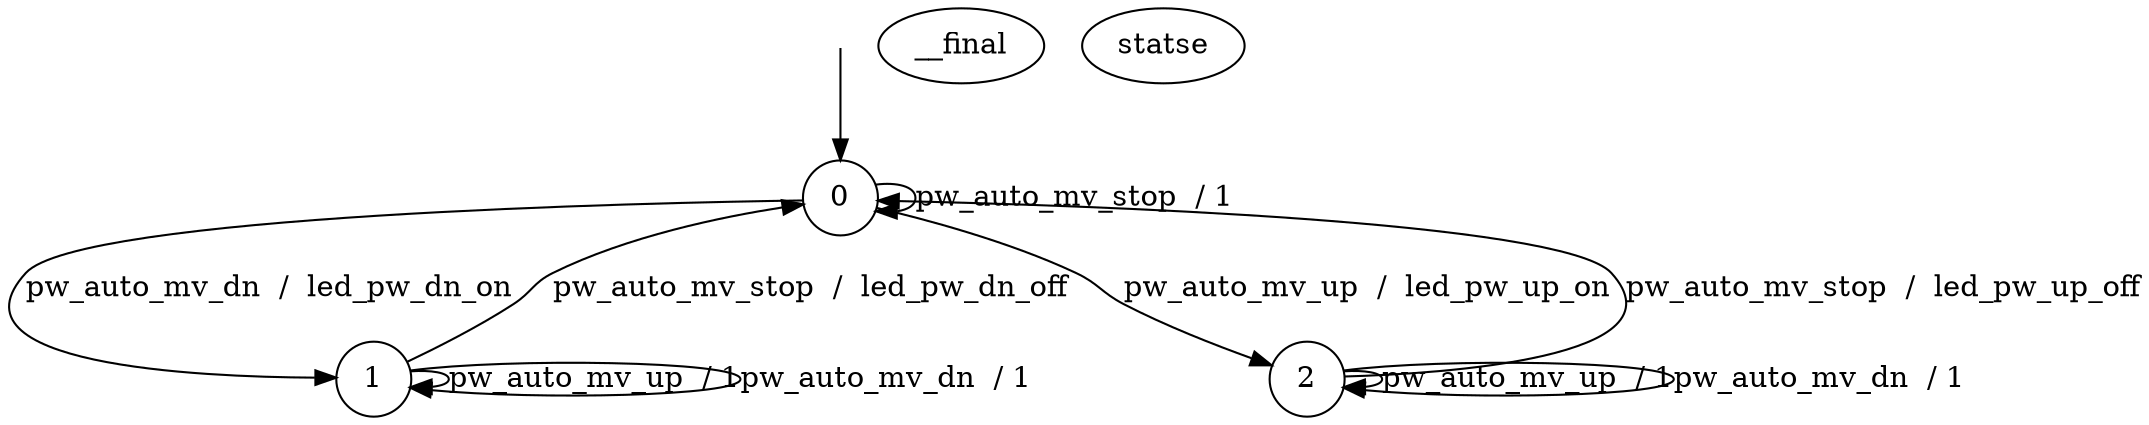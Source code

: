 digraph g {

	s0 [shape="circle" label="0"];
	s1 [shape="circle" label="1"];
	s2 [shape="circle" label="2"];
	s0 -> s2 [label="pw_auto_mv_up  /  led_pw_up_on"];
	s0 -> s0 [label="pw_auto_mv_stop  / 1"];
	s0 -> s1 [label="pw_auto_mv_dn  /  led_pw_dn_on"];
	s1 -> s1 [label="pw_auto_mv_up  / 1"];
	s1 -> s0 [label="pw_auto_mv_stop  /  led_pw_dn_off"];
	s1 -> s1 [label="pw_auto_mv_dn  / 1"];
	s2 -> s2 [label="pw_auto_mv_up  / 1"];
	s2 -> s0 [label="pw_auto_mv_stop  /  led_pw_up_off"];
	s2 -> s2 [label="pw_auto_mv_dn  / 1"];

__start0 [label="" shape="none" width="0" height="0"];
__start0 -> s0;
__final statse{
    s1

}
}
